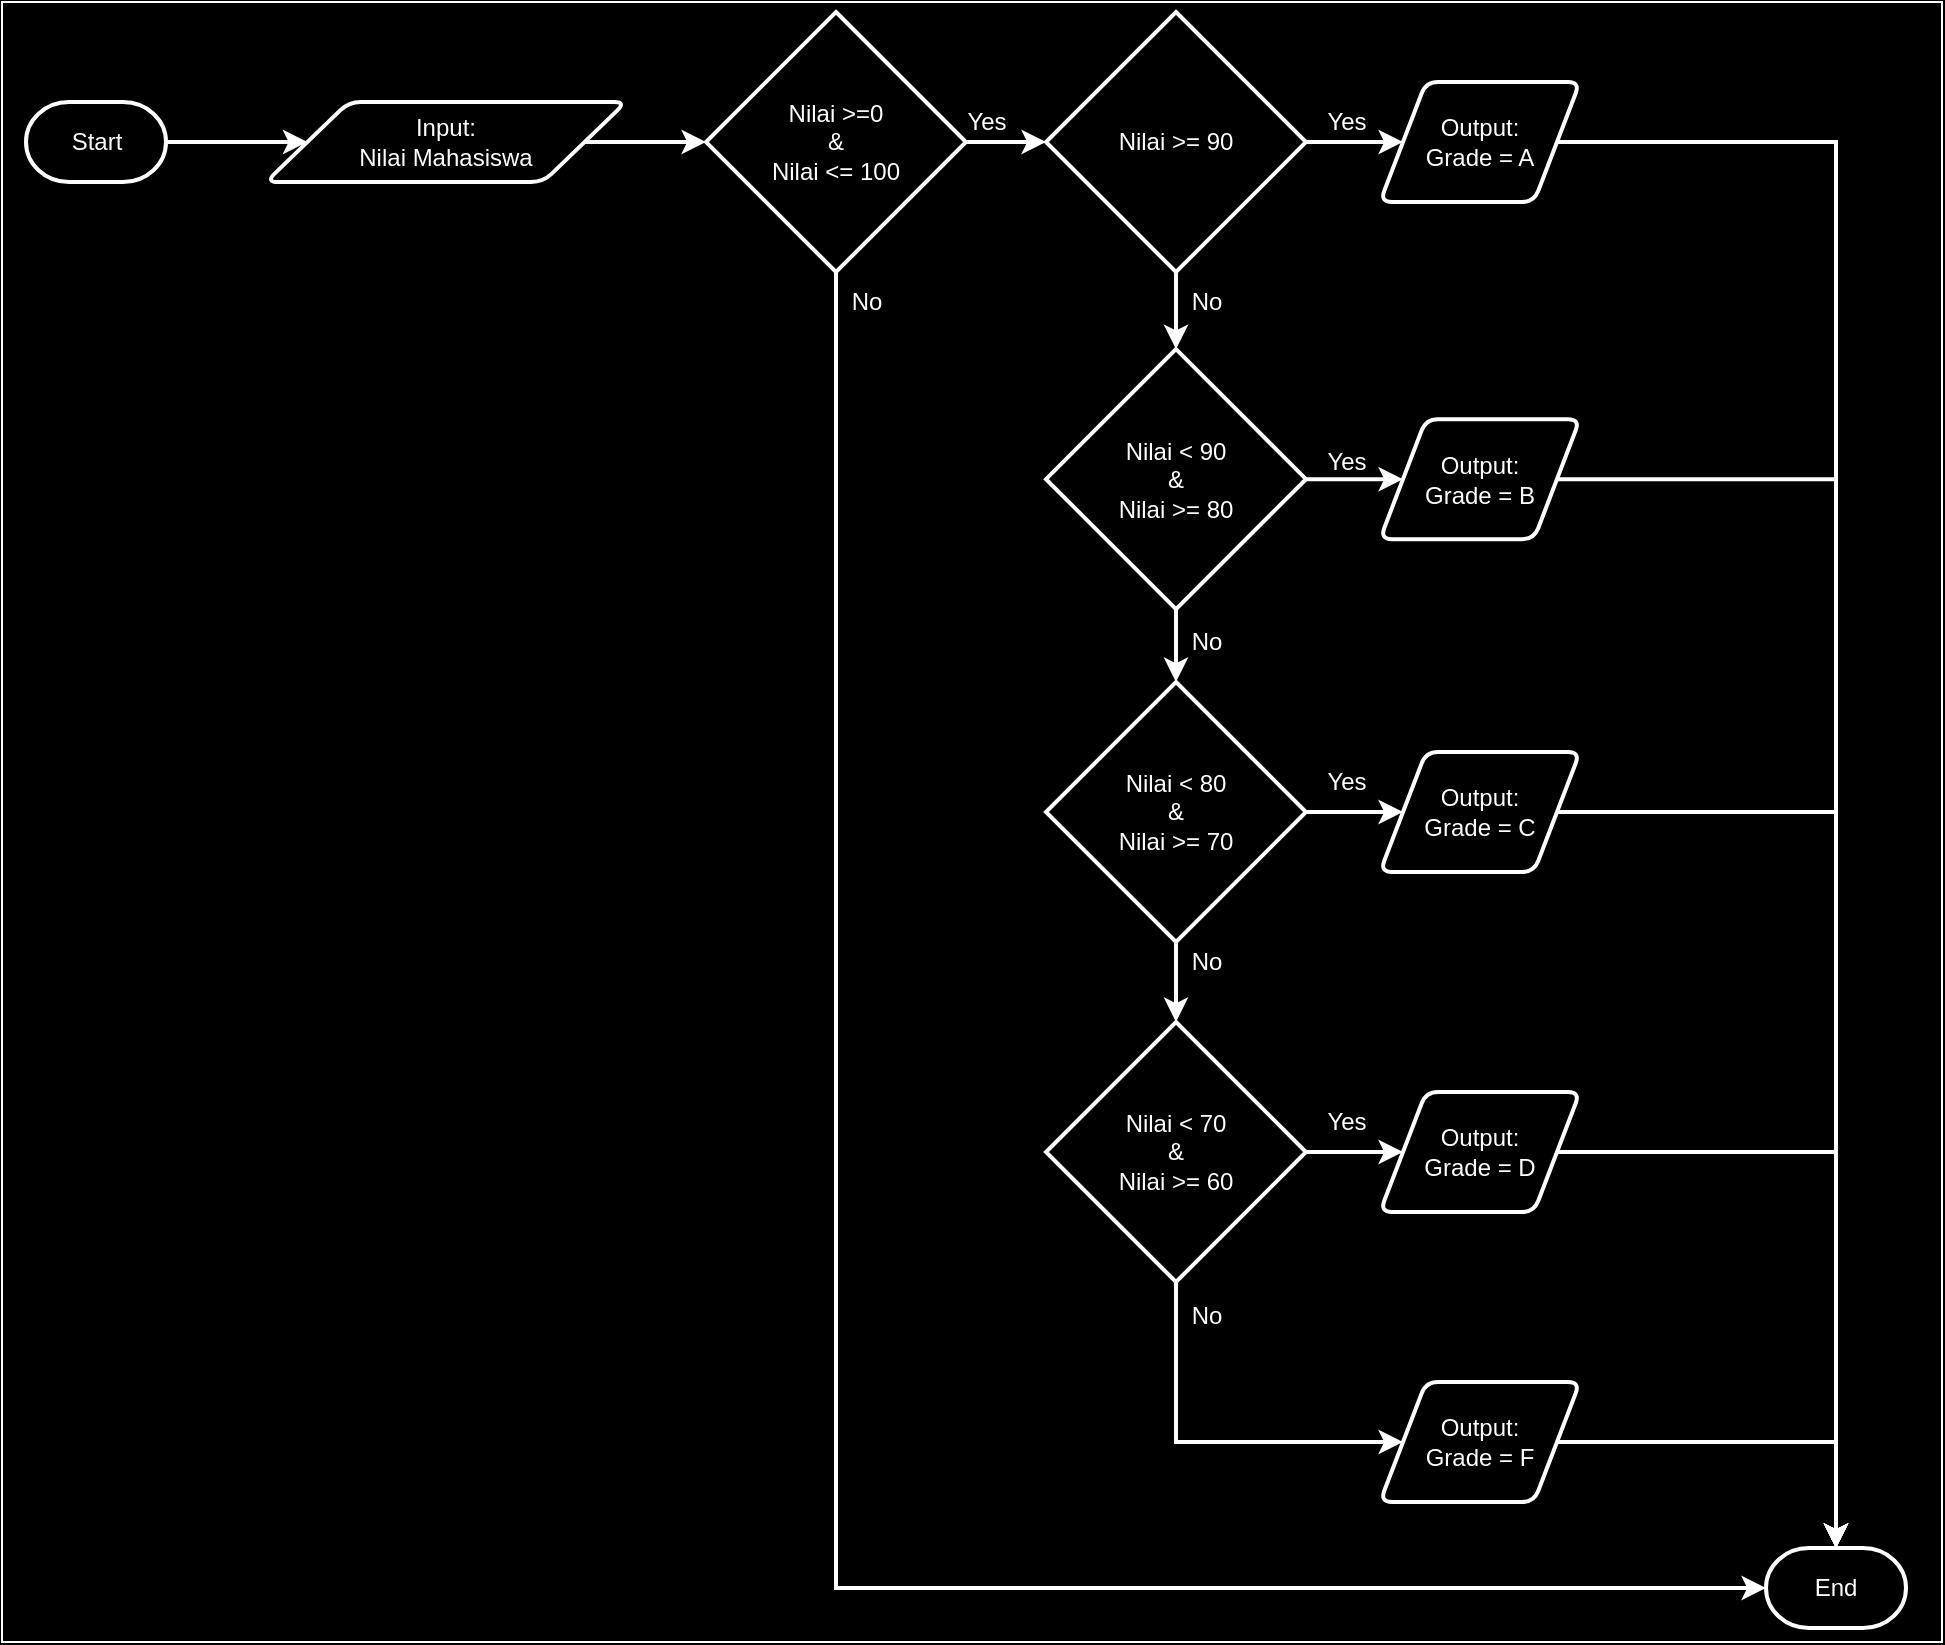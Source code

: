 <mxfile version="21.7.1" type="github">
  <diagram id="C5RBs43oDa-KdzZeNtuy" name="Page-1">
    <mxGraphModel dx="2200" dy="1190" grid="1" gridSize="10" guides="1" tooltips="1" connect="1" arrows="1" fold="1" page="1" pageScale="1" pageWidth="1169" pageHeight="827" background="#000000" math="0" shadow="0">
      <root>
        <mxCell id="WIyWlLk6GJQsqaUBKTNV-0" />
        <mxCell id="WIyWlLk6GJQsqaUBKTNV-1" parent="WIyWlLk6GJQsqaUBKTNV-0" />
        <mxCell id="swS7AuEwxA6HcnicoBHR-45" value="" style="rounded=0;whiteSpace=wrap;html=1;strokeColor=#FFFFFF;fillColor=#000000;" vertex="1" parent="WIyWlLk6GJQsqaUBKTNV-1">
          <mxGeometry x="110" y="6" width="970" height="820" as="geometry" />
        </mxCell>
        <mxCell id="swS7AuEwxA6HcnicoBHR-44" value="" style="group" vertex="1" connectable="0" parent="WIyWlLk6GJQsqaUBKTNV-1">
          <mxGeometry x="122" y="11" width="940" height="808" as="geometry" />
        </mxCell>
        <mxCell id="swS7AuEwxA6HcnicoBHR-0" value="Start" style="strokeWidth=2;html=1;shape=mxgraph.flowchart.terminator;fillColor=#000000;fontColor=#FFFFFF;strokeColor=#FFFFFF;" vertex="1" parent="swS7AuEwxA6HcnicoBHR-44">
          <mxGeometry y="45" width="70" height="40" as="geometry" />
        </mxCell>
        <mxCell id="swS7AuEwxA6HcnicoBHR-1" value="Input:&lt;br&gt;Nilai Mahasiswa" style="shape=parallelogram;html=1;strokeWidth=2;perimeter=parallelogramPerimeter;whiteSpace=wrap;rounded=1;arcSize=12;size=0.23;fillColor=#000000;strokeColor=#FFFFFF;fontColor=#FFFFFF;" vertex="1" parent="swS7AuEwxA6HcnicoBHR-44">
          <mxGeometry x="120" y="45" width="180" height="40" as="geometry" />
        </mxCell>
        <mxCell id="swS7AuEwxA6HcnicoBHR-4" value="" style="edgeStyle=orthogonalEdgeStyle;rounded=0;orthogonalLoop=1;jettySize=auto;html=1;fontSize=12;fillColor=#000000;strokeColor=#FFFFFF;fontColor=#FFFFFF;strokeWidth=2;" edge="1" parent="swS7AuEwxA6HcnicoBHR-44" source="swS7AuEwxA6HcnicoBHR-0" target="swS7AuEwxA6HcnicoBHR-1">
          <mxGeometry relative="1" as="geometry" />
        </mxCell>
        <mxCell id="swS7AuEwxA6HcnicoBHR-2" value="Nilai &amp;gt;=0&lt;br&gt;&amp;amp;&lt;br&gt;Nilai &amp;lt;= 100" style="strokeWidth=2;html=1;shape=mxgraph.flowchart.decision;whiteSpace=wrap;fillColor=#000000;strokeColor=#FFFFFF;fontColor=#FFFFFF;" vertex="1" parent="swS7AuEwxA6HcnicoBHR-44">
          <mxGeometry x="340" width="130" height="130" as="geometry" />
        </mxCell>
        <mxCell id="swS7AuEwxA6HcnicoBHR-3" value="" style="edgeStyle=orthogonalEdgeStyle;rounded=0;orthogonalLoop=1;jettySize=auto;html=1;fontSize=12;fillColor=#000000;strokeColor=#FFFFFF;fontColor=#FFFFFF;strokeWidth=2;" edge="1" parent="swS7AuEwxA6HcnicoBHR-44" source="swS7AuEwxA6HcnicoBHR-1" target="swS7AuEwxA6HcnicoBHR-2">
          <mxGeometry relative="1" as="geometry" />
        </mxCell>
        <mxCell id="swS7AuEwxA6HcnicoBHR-5" value="Nilai &amp;gt;= 90" style="strokeWidth=2;html=1;shape=mxgraph.flowchart.decision;whiteSpace=wrap;fillColor=#000000;strokeColor=#FFFFFF;fontColor=#FFFFFF;" vertex="1" parent="swS7AuEwxA6HcnicoBHR-44">
          <mxGeometry x="510" width="130" height="130" as="geometry" />
        </mxCell>
        <mxCell id="swS7AuEwxA6HcnicoBHR-7" value="" style="edgeStyle=orthogonalEdgeStyle;rounded=0;orthogonalLoop=1;jettySize=auto;html=1;fontSize=12;fillColor=#000000;strokeColor=#FFFFFF;fontColor=#FFFFFF;strokeWidth=2;" edge="1" parent="swS7AuEwxA6HcnicoBHR-44" source="swS7AuEwxA6HcnicoBHR-2" target="swS7AuEwxA6HcnicoBHR-5">
          <mxGeometry relative="1" as="geometry" />
        </mxCell>
        <mxCell id="swS7AuEwxA6HcnicoBHR-16" value="Yes" style="edgeLabel;html=1;align=center;verticalAlign=middle;resizable=0;points=[];fontSize=12;fillColor=#000000;strokeColor=#FFFFFF;fontColor=#FFFFFF;strokeWidth=2;labelBackgroundColor=none;" vertex="1" connectable="0" parent="swS7AuEwxA6HcnicoBHR-7">
          <mxGeometry x="0.1" y="1" relative="1" as="geometry">
            <mxPoint x="-12" y="-9" as="offset" />
          </mxGeometry>
        </mxCell>
        <mxCell id="swS7AuEwxA6HcnicoBHR-6" value="Output:&lt;br&gt;Grade = A" style="shape=parallelogram;html=1;strokeWidth=2;perimeter=parallelogramPerimeter;whiteSpace=wrap;rounded=1;arcSize=12;size=0.23;fillColor=#000000;strokeColor=#FFFFFF;fontColor=#FFFFFF;" vertex="1" parent="swS7AuEwxA6HcnicoBHR-44">
          <mxGeometry x="677" y="35" width="100" height="60" as="geometry" />
        </mxCell>
        <mxCell id="swS7AuEwxA6HcnicoBHR-8" value="" style="edgeStyle=orthogonalEdgeStyle;rounded=0;orthogonalLoop=1;jettySize=auto;html=1;fontSize=12;fillColor=#000000;strokeColor=#FFFFFF;fontColor=#FFFFFF;strokeWidth=2;" edge="1" parent="swS7AuEwxA6HcnicoBHR-44" source="swS7AuEwxA6HcnicoBHR-5" target="swS7AuEwxA6HcnicoBHR-6">
          <mxGeometry relative="1" as="geometry" />
        </mxCell>
        <mxCell id="swS7AuEwxA6HcnicoBHR-15" value="Yes" style="edgeLabel;html=1;align=center;verticalAlign=middle;resizable=0;points=[];fontSize=12;fillColor=#000000;strokeColor=#FFFFFF;fontColor=#FFFFFF;strokeWidth=2;labelBackgroundColor=none;" vertex="1" connectable="0" parent="swS7AuEwxA6HcnicoBHR-8">
          <mxGeometry x="-0.083" y="9" relative="1" as="geometry">
            <mxPoint x="1" y="-1" as="offset" />
          </mxGeometry>
        </mxCell>
        <mxCell id="swS7AuEwxA6HcnicoBHR-9" value="Nilai &amp;lt; 90&lt;br&gt;&amp;amp;&lt;br&gt;Nilai &amp;gt;= 80" style="strokeWidth=2;html=1;shape=mxgraph.flowchart.decision;whiteSpace=wrap;fillColor=#000000;strokeColor=#FFFFFF;fontColor=#FFFFFF;" vertex="1" parent="swS7AuEwxA6HcnicoBHR-44">
          <mxGeometry x="510" y="168.57" width="130" height="130" as="geometry" />
        </mxCell>
        <mxCell id="swS7AuEwxA6HcnicoBHR-12" value="" style="edgeStyle=orthogonalEdgeStyle;rounded=0;orthogonalLoop=1;jettySize=auto;html=1;fontSize=12;fillColor=#000000;strokeColor=#FFFFFF;fontColor=#FFFFFF;strokeWidth=2;" edge="1" parent="swS7AuEwxA6HcnicoBHR-44" source="swS7AuEwxA6HcnicoBHR-5" target="swS7AuEwxA6HcnicoBHR-9">
          <mxGeometry relative="1" as="geometry" />
        </mxCell>
        <mxCell id="swS7AuEwxA6HcnicoBHR-13" value="No" style="edgeLabel;html=1;align=center;verticalAlign=middle;resizable=0;points=[];fontSize=12;fillColor=#000000;strokeColor=#FFFFFF;fontColor=#FFFFFF;strokeWidth=2;labelBackgroundColor=none;" vertex="1" connectable="0" parent="swS7AuEwxA6HcnicoBHR-12">
          <mxGeometry x="0.527" relative="1" as="geometry">
            <mxPoint x="15" y="-14" as="offset" />
          </mxGeometry>
        </mxCell>
        <mxCell id="swS7AuEwxA6HcnicoBHR-10" value="Output:&lt;br&gt;Grade = B" style="shape=parallelogram;html=1;strokeWidth=2;perimeter=parallelogramPerimeter;whiteSpace=wrap;rounded=1;arcSize=12;size=0.23;fillColor=#000000;strokeColor=#FFFFFF;fontColor=#FFFFFF;" vertex="1" parent="swS7AuEwxA6HcnicoBHR-44">
          <mxGeometry x="677" y="203.57" width="100" height="60" as="geometry" />
        </mxCell>
        <mxCell id="swS7AuEwxA6HcnicoBHR-11" value="" style="edgeStyle=orthogonalEdgeStyle;rounded=0;orthogonalLoop=1;jettySize=auto;html=1;fontSize=12;fillColor=#000000;strokeColor=#FFFFFF;fontColor=#FFFFFF;strokeWidth=2;" edge="1" parent="swS7AuEwxA6HcnicoBHR-44" source="swS7AuEwxA6HcnicoBHR-9" target="swS7AuEwxA6HcnicoBHR-10">
          <mxGeometry relative="1" as="geometry" />
        </mxCell>
        <mxCell id="swS7AuEwxA6HcnicoBHR-37" value="Yes" style="edgeLabel;html=1;align=center;verticalAlign=middle;resizable=0;points=[];fontSize=12;fillColor=#000000;strokeColor=#FFFFFF;fontColor=#FFFFFF;strokeWidth=2;labelBackgroundColor=none;" vertex="1" connectable="0" parent="swS7AuEwxA6HcnicoBHR-11">
          <mxGeometry x="-0.041" y="3" relative="1" as="geometry">
            <mxPoint y="-6" as="offset" />
          </mxGeometry>
        </mxCell>
        <mxCell id="swS7AuEwxA6HcnicoBHR-18" value="Nilai &amp;lt; 80&lt;br&gt;&amp;amp;&lt;br&gt;Nilai &amp;gt;= 70" style="strokeWidth=2;html=1;shape=mxgraph.flowchart.decision;whiteSpace=wrap;fillColor=#000000;strokeColor=#FFFFFF;fontColor=#FFFFFF;" vertex="1" parent="swS7AuEwxA6HcnicoBHR-44">
          <mxGeometry x="510" y="335" width="130" height="130" as="geometry" />
        </mxCell>
        <mxCell id="swS7AuEwxA6HcnicoBHR-20" value="" style="edgeStyle=orthogonalEdgeStyle;rounded=0;orthogonalLoop=1;jettySize=auto;html=1;fontSize=12;fillColor=#000000;strokeColor=#FFFFFF;fontColor=#FFFFFF;strokeWidth=2;" edge="1" parent="swS7AuEwxA6HcnicoBHR-44" source="swS7AuEwxA6HcnicoBHR-9" target="swS7AuEwxA6HcnicoBHR-18">
          <mxGeometry relative="1" as="geometry" />
        </mxCell>
        <mxCell id="swS7AuEwxA6HcnicoBHR-42" value="No" style="edgeLabel;html=1;align=center;verticalAlign=middle;resizable=0;points=[];fontSize=12;fillColor=#000000;strokeColor=#FFFFFF;fontColor=#FFFFFF;strokeWidth=2;labelBackgroundColor=none;" vertex="1" connectable="0" parent="swS7AuEwxA6HcnicoBHR-20">
          <mxGeometry x="-0.659" y="-5" relative="1" as="geometry">
            <mxPoint x="20" y="9" as="offset" />
          </mxGeometry>
        </mxCell>
        <mxCell id="swS7AuEwxA6HcnicoBHR-19" value="Output:&lt;br&gt;Grade = C" style="shape=parallelogram;html=1;strokeWidth=2;perimeter=parallelogramPerimeter;whiteSpace=wrap;rounded=1;arcSize=12;size=0.23;fillColor=#000000;strokeColor=#FFFFFF;fontColor=#FFFFFF;" vertex="1" parent="swS7AuEwxA6HcnicoBHR-44">
          <mxGeometry x="677" y="370" width="100" height="60" as="geometry" />
        </mxCell>
        <mxCell id="swS7AuEwxA6HcnicoBHR-17" value="" style="edgeStyle=orthogonalEdgeStyle;rounded=0;orthogonalLoop=1;jettySize=auto;html=1;fontSize=12;fillColor=#000000;strokeColor=#FFFFFF;fontColor=#FFFFFF;strokeWidth=2;" edge="1" parent="swS7AuEwxA6HcnicoBHR-44" source="swS7AuEwxA6HcnicoBHR-18" target="swS7AuEwxA6HcnicoBHR-19">
          <mxGeometry relative="1" as="geometry" />
        </mxCell>
        <mxCell id="swS7AuEwxA6HcnicoBHR-38" value="Yes" style="edgeLabel;html=1;align=center;verticalAlign=middle;resizable=0;points=[];fontSize=12;fillColor=#000000;strokeColor=#FFFFFF;fontColor=#FFFFFF;strokeWidth=2;labelBackgroundColor=none;" vertex="1" connectable="0" parent="swS7AuEwxA6HcnicoBHR-17">
          <mxGeometry x="-0.041" y="3" relative="1" as="geometry">
            <mxPoint y="-12" as="offset" />
          </mxGeometry>
        </mxCell>
        <mxCell id="swS7AuEwxA6HcnicoBHR-22" value="Nilai &amp;lt; 70&lt;br&gt;&amp;amp;&lt;br&gt;Nilai &amp;gt;= 60" style="strokeWidth=2;html=1;shape=mxgraph.flowchart.decision;whiteSpace=wrap;fillColor=#000000;strokeColor=#FFFFFF;fontColor=#FFFFFF;" vertex="1" parent="swS7AuEwxA6HcnicoBHR-44">
          <mxGeometry x="510" y="505" width="130" height="130" as="geometry" />
        </mxCell>
        <mxCell id="swS7AuEwxA6HcnicoBHR-24" value="" style="edgeStyle=orthogonalEdgeStyle;rounded=0;orthogonalLoop=1;jettySize=auto;html=1;fontSize=12;fillColor=#000000;strokeColor=#FFFFFF;fontColor=#FFFFFF;strokeWidth=2;" edge="1" parent="swS7AuEwxA6HcnicoBHR-44" source="swS7AuEwxA6HcnicoBHR-18" target="swS7AuEwxA6HcnicoBHR-22">
          <mxGeometry relative="1" as="geometry" />
        </mxCell>
        <mxCell id="swS7AuEwxA6HcnicoBHR-41" value="No" style="edgeLabel;html=1;align=center;verticalAlign=middle;resizable=0;points=[];fontSize=12;fillColor=#000000;strokeColor=#FFFFFF;fontColor=#FFFFFF;strokeWidth=2;labelBackgroundColor=none;" vertex="1" connectable="0" parent="swS7AuEwxA6HcnicoBHR-24">
          <mxGeometry x="-0.521" y="1" relative="1" as="geometry">
            <mxPoint x="14" as="offset" />
          </mxGeometry>
        </mxCell>
        <mxCell id="swS7AuEwxA6HcnicoBHR-23" value="Output:&lt;br&gt;Grade = D" style="shape=parallelogram;html=1;strokeWidth=2;perimeter=parallelogramPerimeter;whiteSpace=wrap;rounded=1;arcSize=12;size=0.23;fillColor=#000000;strokeColor=#FFFFFF;fontColor=#FFFFFF;" vertex="1" parent="swS7AuEwxA6HcnicoBHR-44">
          <mxGeometry x="677" y="540" width="100" height="60" as="geometry" />
        </mxCell>
        <mxCell id="swS7AuEwxA6HcnicoBHR-21" value="" style="edgeStyle=orthogonalEdgeStyle;rounded=0;orthogonalLoop=1;jettySize=auto;html=1;fontSize=12;fillColor=#000000;strokeColor=#FFFFFF;fontColor=#FFFFFF;strokeWidth=2;" edge="1" parent="swS7AuEwxA6HcnicoBHR-44" source="swS7AuEwxA6HcnicoBHR-22" target="swS7AuEwxA6HcnicoBHR-23">
          <mxGeometry relative="1" as="geometry" />
        </mxCell>
        <mxCell id="swS7AuEwxA6HcnicoBHR-39" value="Yes" style="edgeLabel;html=1;align=center;verticalAlign=middle;resizable=0;points=[];fontSize=12;fillColor=#000000;strokeColor=#FFFFFF;fontColor=#FFFFFF;strokeWidth=2;labelBackgroundColor=none;" vertex="1" connectable="0" parent="swS7AuEwxA6HcnicoBHR-21">
          <mxGeometry x="-0.219" y="-4" relative="1" as="geometry">
            <mxPoint x="1" y="-11" as="offset" />
          </mxGeometry>
        </mxCell>
        <mxCell id="swS7AuEwxA6HcnicoBHR-25" value="Output:&lt;br&gt;Grade = F" style="shape=parallelogram;html=1;strokeWidth=2;perimeter=parallelogramPerimeter;whiteSpace=wrap;rounded=1;arcSize=12;size=0.23;fillColor=#000000;strokeColor=#FFFFFF;fontColor=#FFFFFF;" vertex="1" parent="swS7AuEwxA6HcnicoBHR-44">
          <mxGeometry x="677" y="685" width="100" height="60" as="geometry" />
        </mxCell>
        <mxCell id="swS7AuEwxA6HcnicoBHR-26" style="edgeStyle=orthogonalEdgeStyle;rounded=0;orthogonalLoop=1;jettySize=auto;html=1;exitX=0.5;exitY=1;exitDx=0;exitDy=0;exitPerimeter=0;entryX=0;entryY=0.5;entryDx=0;entryDy=0;fontSize=12;fillColor=#000000;strokeColor=#FFFFFF;fontColor=#FFFFFF;strokeWidth=2;" edge="1" parent="swS7AuEwxA6HcnicoBHR-44" source="swS7AuEwxA6HcnicoBHR-22" target="swS7AuEwxA6HcnicoBHR-25">
          <mxGeometry relative="1" as="geometry">
            <Array as="points">
              <mxPoint x="575" y="715" />
            </Array>
          </mxGeometry>
        </mxCell>
        <mxCell id="swS7AuEwxA6HcnicoBHR-40" value="No" style="edgeLabel;html=1;align=center;verticalAlign=middle;resizable=0;points=[];fontSize=12;fillColor=#000000;strokeColor=#FFFFFF;fontColor=#FFFFFF;strokeWidth=2;labelBackgroundColor=none;" vertex="1" connectable="0" parent="swS7AuEwxA6HcnicoBHR-26">
          <mxGeometry x="-0.827" y="-2" relative="1" as="geometry">
            <mxPoint x="17" as="offset" />
          </mxGeometry>
        </mxCell>
        <mxCell id="swS7AuEwxA6HcnicoBHR-27" value="End" style="strokeWidth=2;html=1;shape=mxgraph.flowchart.terminator;whiteSpace=wrap;fillColor=#000000;strokeColor=#FFFFFF;fontColor=#FFFFFF;" vertex="1" parent="swS7AuEwxA6HcnicoBHR-44">
          <mxGeometry x="870" y="768" width="70" height="40" as="geometry" />
        </mxCell>
        <mxCell id="swS7AuEwxA6HcnicoBHR-35" style="edgeStyle=orthogonalEdgeStyle;rounded=0;orthogonalLoop=1;jettySize=auto;html=1;exitX=0.5;exitY=1;exitDx=0;exitDy=0;exitPerimeter=0;entryX=0;entryY=0.5;entryDx=0;entryDy=0;entryPerimeter=0;fontSize=12;fillColor=#000000;strokeColor=#FFFFFF;fontColor=#FFFFFF;strokeWidth=2;" edge="1" parent="swS7AuEwxA6HcnicoBHR-44" source="swS7AuEwxA6HcnicoBHR-2" target="swS7AuEwxA6HcnicoBHR-27">
          <mxGeometry relative="1" as="geometry" />
        </mxCell>
        <mxCell id="swS7AuEwxA6HcnicoBHR-36" value="No" style="edgeLabel;html=1;align=center;verticalAlign=middle;resizable=0;points=[];fontSize=12;fillColor=#000000;strokeColor=#FFFFFF;fontColor=#FFFFFF;strokeWidth=2;labelBackgroundColor=none;" vertex="1" connectable="0" parent="swS7AuEwxA6HcnicoBHR-35">
          <mxGeometry x="-0.964" y="-2" relative="1" as="geometry">
            <mxPoint x="17" y="-5" as="offset" />
          </mxGeometry>
        </mxCell>
        <mxCell id="swS7AuEwxA6HcnicoBHR-29" style="edgeStyle=orthogonalEdgeStyle;rounded=0;orthogonalLoop=1;jettySize=auto;html=1;exitX=1;exitY=0.5;exitDx=0;exitDy=0;entryX=0.5;entryY=0;entryDx=0;entryDy=0;entryPerimeter=0;fontSize=12;fillColor=#000000;strokeColor=#FFFFFF;fontColor=#FFFFFF;strokeWidth=2;" edge="1" parent="swS7AuEwxA6HcnicoBHR-44" source="swS7AuEwxA6HcnicoBHR-6" target="swS7AuEwxA6HcnicoBHR-27">
          <mxGeometry relative="1" as="geometry" />
        </mxCell>
        <mxCell id="swS7AuEwxA6HcnicoBHR-30" style="edgeStyle=orthogonalEdgeStyle;rounded=0;orthogonalLoop=1;jettySize=auto;html=1;exitX=1;exitY=0.5;exitDx=0;exitDy=0;fontSize=12;fillColor=#000000;strokeColor=#FFFFFF;fontColor=#FFFFFF;strokeWidth=2;" edge="1" parent="swS7AuEwxA6HcnicoBHR-44" source="swS7AuEwxA6HcnicoBHR-10" target="swS7AuEwxA6HcnicoBHR-27">
          <mxGeometry relative="1" as="geometry" />
        </mxCell>
        <mxCell id="swS7AuEwxA6HcnicoBHR-32" style="edgeStyle=orthogonalEdgeStyle;rounded=0;orthogonalLoop=1;jettySize=auto;html=1;exitX=1;exitY=0.5;exitDx=0;exitDy=0;entryX=0.5;entryY=0;entryDx=0;entryDy=0;entryPerimeter=0;fontSize=12;fillColor=#000000;strokeColor=#FFFFFF;fontColor=#FFFFFF;strokeWidth=2;" edge="1" parent="swS7AuEwxA6HcnicoBHR-44" source="swS7AuEwxA6HcnicoBHR-19" target="swS7AuEwxA6HcnicoBHR-27">
          <mxGeometry relative="1" as="geometry" />
        </mxCell>
        <mxCell id="swS7AuEwxA6HcnicoBHR-33" style="edgeStyle=orthogonalEdgeStyle;rounded=0;orthogonalLoop=1;jettySize=auto;html=1;exitX=1;exitY=0.5;exitDx=0;exitDy=0;entryX=0.5;entryY=0;entryDx=0;entryDy=0;entryPerimeter=0;fontSize=12;fillColor=#000000;strokeColor=#FFFFFF;fontColor=#FFFFFF;strokeWidth=2;" edge="1" parent="swS7AuEwxA6HcnicoBHR-44" source="swS7AuEwxA6HcnicoBHR-23" target="swS7AuEwxA6HcnicoBHR-27">
          <mxGeometry relative="1" as="geometry" />
        </mxCell>
        <mxCell id="swS7AuEwxA6HcnicoBHR-34" style="edgeStyle=orthogonalEdgeStyle;rounded=0;orthogonalLoop=1;jettySize=auto;html=1;exitX=1;exitY=0.5;exitDx=0;exitDy=0;entryX=0.5;entryY=0;entryDx=0;entryDy=0;entryPerimeter=0;fontSize=12;fillColor=#000000;strokeColor=#FFFFFF;fontColor=#FFFFFF;strokeWidth=2;" edge="1" parent="swS7AuEwxA6HcnicoBHR-44" source="swS7AuEwxA6HcnicoBHR-25" target="swS7AuEwxA6HcnicoBHR-27">
          <mxGeometry relative="1" as="geometry" />
        </mxCell>
      </root>
    </mxGraphModel>
  </diagram>
</mxfile>
